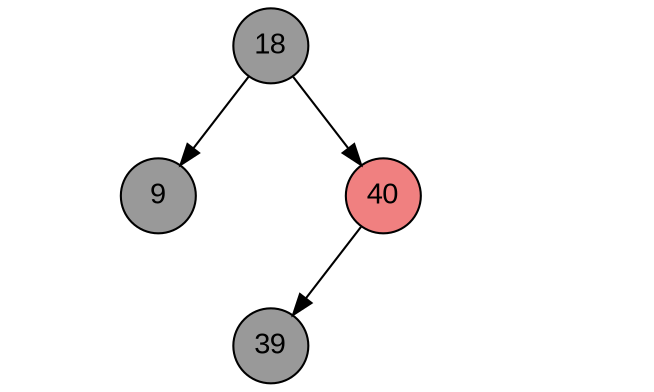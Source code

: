 digraph BST {
  node [fontname="Arial", shape=circle, fixedsize=true];
  18 [fillcolor=grey60 style=filled]
  9 [fillcolor=grey60 style=filled]
  18 -> 9;
  9 [fillcolor=grey60 style=filled]
  null0 [ label="X", style="invis"];
  9 -> null0 [style=invis];
  null1 [ label="X", style="invis"];
  9 [fillcolor=grey60 style=filled]
  null2 [ label="X", style="invis"];
  9 -> null2 [ style=invis ];
  18 [fillcolor=grey60 style=filled]
	40 [fillcolor=lightcoral style=filled];
  39 [fillcolor=grey60 style=filled];
  18 -> 40;
  40 [fillcolor=lightcoral style=filled]
  null4 [ label="X", style="invis"];
  40 -> 39;
  40 [fillcolor=lightcoral style=filled]
  null9 [ label="X", style="invis"];
  40 -> null9 [style=invis];
  40 [fillcolor=lightcoral style=filled]
  null6 [ label="X", style="invis"];
  40 [ fillcolor = lightcoral style=filled];
  40 -> null6[ style=invis ];
  null7 [ label="X", style="invis"];
  40 [ fillcolor = lightcoral style=filled];
  40 -> null7[ style=invis ];
  null8 [ label="X", style="invis"];
}
